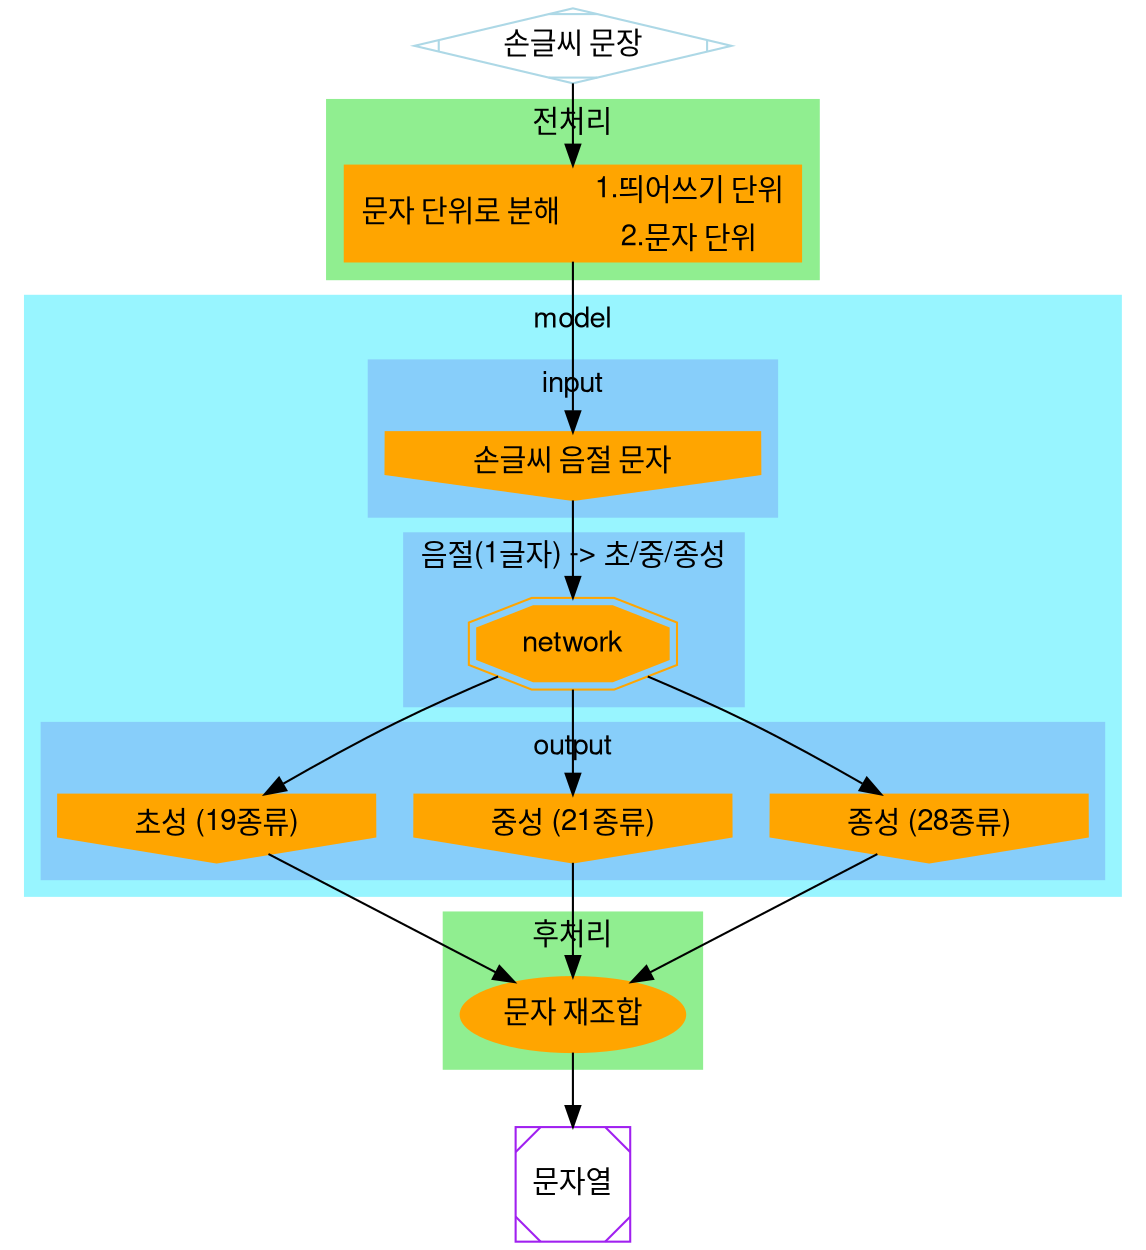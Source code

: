 
// install graphviz
// dot roadmap/way3.dot -T png -o roadmap/way3.png

digraph G {
	fontname="BM JUA_TTF,Helvetica,Arial,sans-serif"
	node [fontname="BM JUA_TTF,Helvetica,Arial,sans-serif", style=filled]
	edge [fontname="BM JUA_TTF,Helvetica,Arial,sans-serif"]

	start [label="손글씨 문장", shape=Mdiamond, style="solid", color="lightblue"];
	end [label="문자열", shape=Msquare, style="solid", color="purple"];
    
    subgraph cluster_pre_processing {
		style=filled;
		color=lightgreen;
		node [style=filled,color=white];
        decomposition [label="문자 단위로 분해 | { 1.띄어쓰기 단위 | 2.문자 단위 }", color=orange, shape=record]
		label="전처리";
	}

    subgraph cluster_model {
		style=filled;
		color=cadetblue1;
		label="model";
		rankdir="TB";

		subgraph cluster_input {
	    	style=filled;
			color=lightskyblue;
	    	node [style=filled,color=white];
            input [label="손글씨 음절 문자", color=orange, shape=invhouse]
	    	label="input";
	    }
    
	    subgraph cluster_network {
	    	style=filled;
			color=lightskyblue;
	    	node [style=filled,color=white];
            network [label="network", color=orange, shape="doubleoctagon"]
	    	label="음절(1글자) -> 초/중/종성";
	    }
    
	    subgraph cluster_output {
	    	style=filled;
			color=lightskyblue;
	    	node [style=filled,color=white];
            output_3 [label="종성 (28종류)", color=orange, shape=invhouse]
            output_2 [label="중성 (21종류)", color=orange, shape=invhouse]
            output_1 [label="초성 (19종류)", color=orange, shape=invhouse]
	    	label="output";
	    }
	}

    subgraph cluster_post_processing {
		style=filled;
		color=lightgreen;
		node [style=filled,color=white];
        recombination [label="문자 재조합", color=orange]
		label="후처리";
	}

	start -> decomposition 
	-> input -> network -> output_1, output_2, output_3 
	-> recombination -> end;
}

